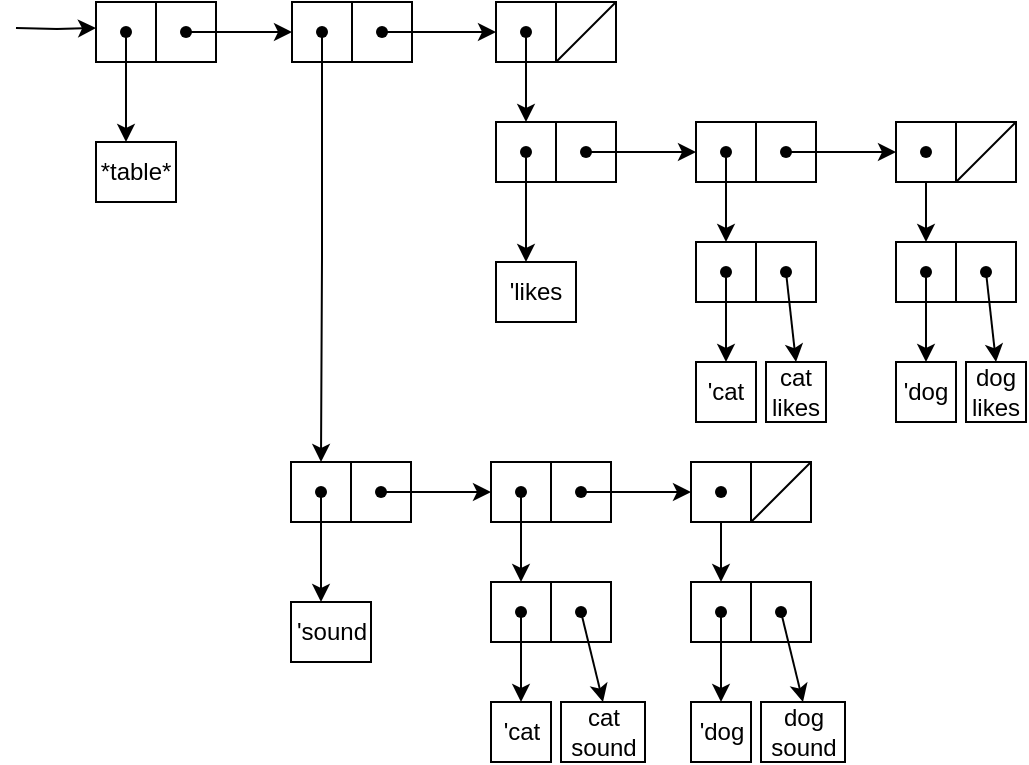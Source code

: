 <mxfile version="21.3.2" type="device">
  <diagram name="Page-1" id="jFEMx681TeEaOXfy0D0k">
    <mxGraphModel dx="1434" dy="754" grid="1" gridSize="10" guides="1" tooltips="1" connect="1" arrows="1" fold="1" page="1" pageScale="1" pageWidth="850" pageHeight="1100" math="0" shadow="0">
      <root>
        <mxCell id="0" />
        <mxCell id="1" parent="0" />
        <mxCell id="-RHoygchYiFBm0QI4CZZ-1" value="" style="rounded=0;whiteSpace=wrap;html=1;" parent="1" vertex="1">
          <mxGeometry x="400" y="150" width="30" height="30" as="geometry" />
        </mxCell>
        <mxCell id="-RHoygchYiFBm0QI4CZZ-2" value="" style="rounded=0;whiteSpace=wrap;html=1;" parent="1" vertex="1">
          <mxGeometry x="430" y="150" width="30" height="30" as="geometry" />
        </mxCell>
        <mxCell id="-RHoygchYiFBm0QI4CZZ-3" value="" style="endArrow=classic;html=1;rounded=0;" parent="1" source="-RHoygchYiFBm0QI4CZZ-7" edge="1">
          <mxGeometry width="50" height="50" relative="1" as="geometry">
            <mxPoint x="680" y="330" as="sourcePoint" />
            <mxPoint x="415" y="220" as="targetPoint" />
          </mxGeometry>
        </mxCell>
        <mxCell id="-RHoygchYiFBm0QI4CZZ-7" value="" style="shape=waypoint;sketch=0;fillStyle=solid;size=6;pointerEvents=1;points=[];fillColor=none;resizable=0;rotatable=0;perimeter=centerPerimeter;snapToPoint=1;" parent="1" vertex="1">
          <mxGeometry x="405" y="155" width="20" height="20" as="geometry" />
        </mxCell>
        <mxCell id="-RHoygchYiFBm0QI4CZZ-8" value="" style="shape=waypoint;sketch=0;fillStyle=solid;size=6;pointerEvents=1;points=[];fillColor=none;resizable=0;rotatable=0;perimeter=centerPerimeter;snapToPoint=1;" parent="1" vertex="1">
          <mxGeometry x="435" y="155" width="20" height="20" as="geometry" />
        </mxCell>
        <mxCell id="-RHoygchYiFBm0QI4CZZ-9" value="&#39;likes" style="rounded=0;whiteSpace=wrap;html=1;" parent="1" vertex="1">
          <mxGeometry x="400" y="220" width="40" height="30" as="geometry" />
        </mxCell>
        <mxCell id="-RHoygchYiFBm0QI4CZZ-23" value="" style="rounded=0;whiteSpace=wrap;html=1;" parent="1" vertex="1">
          <mxGeometry x="500" y="210" width="30" height="30" as="geometry" />
        </mxCell>
        <mxCell id="-RHoygchYiFBm0QI4CZZ-24" value="" style="rounded=0;whiteSpace=wrap;html=1;" parent="1" vertex="1">
          <mxGeometry x="530" y="210" width="30" height="30" as="geometry" />
        </mxCell>
        <mxCell id="-RHoygchYiFBm0QI4CZZ-26" value="" style="endArrow=classic;html=1;rounded=0;entryX=0.5;entryY=0;entryDx=0;entryDy=0;" parent="1" source="-RHoygchYiFBm0QI4CZZ-28" target="-RHoygchYiFBm0QI4CZZ-30" edge="1">
          <mxGeometry width="50" height="50" relative="1" as="geometry">
            <mxPoint x="525" y="250" as="sourcePoint" />
            <mxPoint x="545" y="280" as="targetPoint" />
          </mxGeometry>
        </mxCell>
        <mxCell id="-RHoygchYiFBm0QI4CZZ-27" value="" style="shape=waypoint;sketch=0;fillStyle=solid;size=6;pointerEvents=1;points=[];fillColor=none;resizable=0;rotatable=0;perimeter=centerPerimeter;snapToPoint=1;" parent="1" vertex="1">
          <mxGeometry x="505" y="215" width="20" height="20" as="geometry" />
        </mxCell>
        <mxCell id="-RHoygchYiFBm0QI4CZZ-28" value="" style="shape=waypoint;sketch=0;fillStyle=solid;size=6;pointerEvents=1;points=[];fillColor=none;resizable=0;rotatable=0;perimeter=centerPerimeter;snapToPoint=1;" parent="1" vertex="1">
          <mxGeometry x="535" y="215" width="20" height="20" as="geometry" />
        </mxCell>
        <mxCell id="-RHoygchYiFBm0QI4CZZ-30" value="cat likes" style="rounded=0;whiteSpace=wrap;html=1;" parent="1" vertex="1">
          <mxGeometry x="535" y="270" width="30" height="30" as="geometry" />
        </mxCell>
        <mxCell id="j2mQybEEx7JjzLiYnR7x-3" style="edgeStyle=orthogonalEdgeStyle;rounded=0;orthogonalLoop=1;jettySize=auto;html=1;entryX=0;entryY=0.5;entryDx=0;entryDy=0;" edge="1" parent="1" target="j2mQybEEx7JjzLiYnR7x-5" source="-RHoygchYiFBm0QI4CZZ-8">
          <mxGeometry relative="1" as="geometry">
            <mxPoint x="460" y="165" as="sourcePoint" />
          </mxGeometry>
        </mxCell>
        <mxCell id="j2mQybEEx7JjzLiYnR7x-4" value="" style="group" vertex="1" connectable="0" parent="1">
          <mxGeometry x="500" y="150" width="60" height="30" as="geometry" />
        </mxCell>
        <mxCell id="j2mQybEEx7JjzLiYnR7x-5" value="" style="rounded=0;whiteSpace=wrap;html=1;" vertex="1" parent="j2mQybEEx7JjzLiYnR7x-4">
          <mxGeometry width="30" height="30" as="geometry" />
        </mxCell>
        <mxCell id="j2mQybEEx7JjzLiYnR7x-6" value="" style="rounded=0;whiteSpace=wrap;html=1;" vertex="1" parent="j2mQybEEx7JjzLiYnR7x-4">
          <mxGeometry x="30" width="30" height="30" as="geometry" />
        </mxCell>
        <mxCell id="j2mQybEEx7JjzLiYnR7x-7" value="" style="shape=waypoint;sketch=0;fillStyle=solid;size=6;pointerEvents=1;points=[];fillColor=none;resizable=0;rotatable=0;perimeter=centerPerimeter;snapToPoint=1;" vertex="1" parent="j2mQybEEx7JjzLiYnR7x-4">
          <mxGeometry x="5" y="5" width="20" height="20" as="geometry" />
        </mxCell>
        <mxCell id="j2mQybEEx7JjzLiYnR7x-8" value="" style="shape=waypoint;sketch=0;fillStyle=solid;size=6;pointerEvents=1;points=[];fillColor=none;resizable=0;rotatable=0;perimeter=centerPerimeter;snapToPoint=1;" vertex="1" parent="j2mQybEEx7JjzLiYnR7x-4">
          <mxGeometry x="35" y="5" width="20" height="20" as="geometry" />
        </mxCell>
        <mxCell id="j2mQybEEx7JjzLiYnR7x-19" value="" style="group" vertex="1" connectable="0" parent="1">
          <mxGeometry x="600" y="150" width="60" height="30" as="geometry" />
        </mxCell>
        <mxCell id="j2mQybEEx7JjzLiYnR7x-20" value="" style="rounded=0;whiteSpace=wrap;html=1;" vertex="1" parent="j2mQybEEx7JjzLiYnR7x-19">
          <mxGeometry width="30" height="30" as="geometry" />
        </mxCell>
        <mxCell id="j2mQybEEx7JjzLiYnR7x-21" value="" style="rounded=0;whiteSpace=wrap;html=1;" vertex="1" parent="j2mQybEEx7JjzLiYnR7x-19">
          <mxGeometry x="30" width="30" height="30" as="geometry" />
        </mxCell>
        <mxCell id="j2mQybEEx7JjzLiYnR7x-22" value="" style="shape=waypoint;sketch=0;fillStyle=solid;size=6;pointerEvents=1;points=[];fillColor=none;resizable=0;rotatable=0;perimeter=centerPerimeter;snapToPoint=1;" vertex="1" parent="j2mQybEEx7JjzLiYnR7x-19">
          <mxGeometry x="5" y="5" width="20" height="20" as="geometry" />
        </mxCell>
        <mxCell id="j2mQybEEx7JjzLiYnR7x-30" style="edgeStyle=orthogonalEdgeStyle;rounded=0;orthogonalLoop=1;jettySize=auto;html=1;exitX=0.5;exitY=1;exitDx=0;exitDy=0;entryX=0.5;entryY=0;entryDx=0;entryDy=0;" edge="1" parent="1" source="j2mQybEEx7JjzLiYnR7x-20">
          <mxGeometry relative="1" as="geometry">
            <mxPoint x="615" y="210" as="targetPoint" />
          </mxGeometry>
        </mxCell>
        <mxCell id="j2mQybEEx7JjzLiYnR7x-31" value="" style="endArrow=none;html=1;rounded=0;exitX=0;exitY=1;exitDx=0;exitDy=0;" edge="1" parent="1" source="j2mQybEEx7JjzLiYnR7x-21">
          <mxGeometry width="50" height="50" relative="1" as="geometry">
            <mxPoint x="660" y="280" as="sourcePoint" />
            <mxPoint x="660" y="150" as="targetPoint" />
          </mxGeometry>
        </mxCell>
        <mxCell id="j2mQybEEx7JjzLiYnR7x-33" value="" style="endArrow=classic;html=1;rounded=0;entryX=0.5;entryY=0;entryDx=0;entryDy=0;" edge="1" parent="1">
          <mxGeometry width="50" height="50" relative="1" as="geometry">
            <mxPoint x="515" y="165" as="sourcePoint" />
            <mxPoint x="515" y="210" as="targetPoint" />
          </mxGeometry>
        </mxCell>
        <mxCell id="j2mQybEEx7JjzLiYnR7x-39" value="" style="endArrow=classic;html=1;rounded=0;entryX=0;entryY=0.5;entryDx=0;entryDy=0;" edge="1" parent="1" source="j2mQybEEx7JjzLiYnR7x-8">
          <mxGeometry width="50" height="50" relative="1" as="geometry">
            <mxPoint x="535" y="190" as="sourcePoint" />
            <mxPoint x="600" y="165" as="targetPoint" />
          </mxGeometry>
        </mxCell>
        <mxCell id="j2mQybEEx7JjzLiYnR7x-41" value="&#39;cat" style="rounded=0;whiteSpace=wrap;html=1;" vertex="1" parent="1">
          <mxGeometry x="500" y="270" width="30" height="30" as="geometry" />
        </mxCell>
        <mxCell id="j2mQybEEx7JjzLiYnR7x-43" style="edgeStyle=orthogonalEdgeStyle;rounded=0;orthogonalLoop=1;jettySize=auto;html=1;entryX=0.5;entryY=0;entryDx=0;entryDy=0;" edge="1" parent="1" source="-RHoygchYiFBm0QI4CZZ-27" target="j2mQybEEx7JjzLiYnR7x-41">
          <mxGeometry relative="1" as="geometry" />
        </mxCell>
        <mxCell id="j2mQybEEx7JjzLiYnR7x-48" value="" style="rounded=0;whiteSpace=wrap;html=1;" vertex="1" parent="1">
          <mxGeometry x="600" y="210" width="30" height="30" as="geometry" />
        </mxCell>
        <mxCell id="j2mQybEEx7JjzLiYnR7x-49" value="" style="rounded=0;whiteSpace=wrap;html=1;" vertex="1" parent="1">
          <mxGeometry x="630" y="210" width="30" height="30" as="geometry" />
        </mxCell>
        <mxCell id="j2mQybEEx7JjzLiYnR7x-50" value="" style="endArrow=classic;html=1;rounded=0;entryX=0.5;entryY=0;entryDx=0;entryDy=0;" edge="1" parent="1" source="j2mQybEEx7JjzLiYnR7x-52" target="j2mQybEEx7JjzLiYnR7x-53">
          <mxGeometry width="50" height="50" relative="1" as="geometry">
            <mxPoint x="625" y="250" as="sourcePoint" />
            <mxPoint x="645" y="280" as="targetPoint" />
          </mxGeometry>
        </mxCell>
        <mxCell id="j2mQybEEx7JjzLiYnR7x-51" value="" style="shape=waypoint;sketch=0;fillStyle=solid;size=6;pointerEvents=1;points=[];fillColor=none;resizable=0;rotatable=0;perimeter=centerPerimeter;snapToPoint=1;" vertex="1" parent="1">
          <mxGeometry x="605" y="215" width="20" height="20" as="geometry" />
        </mxCell>
        <mxCell id="j2mQybEEx7JjzLiYnR7x-52" value="" style="shape=waypoint;sketch=0;fillStyle=solid;size=6;pointerEvents=1;points=[];fillColor=none;resizable=0;rotatable=0;perimeter=centerPerimeter;snapToPoint=1;" vertex="1" parent="1">
          <mxGeometry x="635" y="215" width="20" height="20" as="geometry" />
        </mxCell>
        <mxCell id="j2mQybEEx7JjzLiYnR7x-53" value="dog likes" style="rounded=0;whiteSpace=wrap;html=1;" vertex="1" parent="1">
          <mxGeometry x="635" y="270" width="30" height="30" as="geometry" />
        </mxCell>
        <mxCell id="j2mQybEEx7JjzLiYnR7x-54" value="&#39;dog" style="rounded=0;whiteSpace=wrap;html=1;" vertex="1" parent="1">
          <mxGeometry x="600" y="270" width="30" height="30" as="geometry" />
        </mxCell>
        <mxCell id="j2mQybEEx7JjzLiYnR7x-55" style="edgeStyle=orthogonalEdgeStyle;rounded=0;orthogonalLoop=1;jettySize=auto;html=1;entryX=0.5;entryY=0;entryDx=0;entryDy=0;" edge="1" parent="1" source="j2mQybEEx7JjzLiYnR7x-51" target="j2mQybEEx7JjzLiYnR7x-54">
          <mxGeometry relative="1" as="geometry" />
        </mxCell>
        <mxCell id="j2mQybEEx7JjzLiYnR7x-56" value="" style="rounded=0;whiteSpace=wrap;html=1;" vertex="1" parent="1">
          <mxGeometry x="297.5" y="320" width="30" height="30" as="geometry" />
        </mxCell>
        <mxCell id="j2mQybEEx7JjzLiYnR7x-57" value="" style="rounded=0;whiteSpace=wrap;html=1;" vertex="1" parent="1">
          <mxGeometry x="327.5" y="320" width="30" height="30" as="geometry" />
        </mxCell>
        <mxCell id="j2mQybEEx7JjzLiYnR7x-58" value="" style="endArrow=classic;html=1;rounded=0;" edge="1" parent="1" source="j2mQybEEx7JjzLiYnR7x-59">
          <mxGeometry width="50" height="50" relative="1" as="geometry">
            <mxPoint x="577.5" y="500" as="sourcePoint" />
            <mxPoint x="312.5" y="390" as="targetPoint" />
          </mxGeometry>
        </mxCell>
        <mxCell id="j2mQybEEx7JjzLiYnR7x-59" value="" style="shape=waypoint;sketch=0;fillStyle=solid;size=6;pointerEvents=1;points=[];fillColor=none;resizable=0;rotatable=0;perimeter=centerPerimeter;snapToPoint=1;" vertex="1" parent="1">
          <mxGeometry x="302.5" y="325" width="20" height="20" as="geometry" />
        </mxCell>
        <mxCell id="j2mQybEEx7JjzLiYnR7x-60" value="" style="shape=waypoint;sketch=0;fillStyle=solid;size=6;pointerEvents=1;points=[];fillColor=none;resizable=0;rotatable=0;perimeter=centerPerimeter;snapToPoint=1;" vertex="1" parent="1">
          <mxGeometry x="332.5" y="325" width="20" height="20" as="geometry" />
        </mxCell>
        <mxCell id="j2mQybEEx7JjzLiYnR7x-61" value="&#39;sound" style="rounded=0;whiteSpace=wrap;html=1;" vertex="1" parent="1">
          <mxGeometry x="297.5" y="390" width="40" height="30" as="geometry" />
        </mxCell>
        <mxCell id="j2mQybEEx7JjzLiYnR7x-62" value="" style="rounded=0;whiteSpace=wrap;html=1;" vertex="1" parent="1">
          <mxGeometry x="397.5" y="380" width="30" height="30" as="geometry" />
        </mxCell>
        <mxCell id="j2mQybEEx7JjzLiYnR7x-63" value="" style="rounded=0;whiteSpace=wrap;html=1;" vertex="1" parent="1">
          <mxGeometry x="427.5" y="380" width="30" height="30" as="geometry" />
        </mxCell>
        <mxCell id="j2mQybEEx7JjzLiYnR7x-64" value="" style="endArrow=classic;html=1;rounded=0;entryX=0.5;entryY=0;entryDx=0;entryDy=0;" edge="1" parent="1" source="j2mQybEEx7JjzLiYnR7x-66" target="j2mQybEEx7JjzLiYnR7x-67">
          <mxGeometry width="50" height="50" relative="1" as="geometry">
            <mxPoint x="422.5" y="420" as="sourcePoint" />
            <mxPoint x="442.5" y="450" as="targetPoint" />
          </mxGeometry>
        </mxCell>
        <mxCell id="j2mQybEEx7JjzLiYnR7x-65" value="" style="shape=waypoint;sketch=0;fillStyle=solid;size=6;pointerEvents=1;points=[];fillColor=none;resizable=0;rotatable=0;perimeter=centerPerimeter;snapToPoint=1;" vertex="1" parent="1">
          <mxGeometry x="402.5" y="385" width="20" height="20" as="geometry" />
        </mxCell>
        <mxCell id="j2mQybEEx7JjzLiYnR7x-66" value="" style="shape=waypoint;sketch=0;fillStyle=solid;size=6;pointerEvents=1;points=[];fillColor=none;resizable=0;rotatable=0;perimeter=centerPerimeter;snapToPoint=1;" vertex="1" parent="1">
          <mxGeometry x="432.5" y="385" width="20" height="20" as="geometry" />
        </mxCell>
        <mxCell id="j2mQybEEx7JjzLiYnR7x-67" value="cat sound" style="rounded=0;whiteSpace=wrap;html=1;" vertex="1" parent="1">
          <mxGeometry x="432.5" y="440" width="42" height="30" as="geometry" />
        </mxCell>
        <mxCell id="j2mQybEEx7JjzLiYnR7x-69" style="edgeStyle=orthogonalEdgeStyle;rounded=0;orthogonalLoop=1;jettySize=auto;html=1;entryX=0;entryY=0.5;entryDx=0;entryDy=0;" edge="1" parent="1" source="j2mQybEEx7JjzLiYnR7x-60" target="j2mQybEEx7JjzLiYnR7x-71">
          <mxGeometry relative="1" as="geometry">
            <mxPoint x="357.5" y="335" as="sourcePoint" />
          </mxGeometry>
        </mxCell>
        <mxCell id="j2mQybEEx7JjzLiYnR7x-70" value="" style="group" vertex="1" connectable="0" parent="1">
          <mxGeometry x="397.5" y="320" width="60" height="30" as="geometry" />
        </mxCell>
        <mxCell id="j2mQybEEx7JjzLiYnR7x-71" value="" style="rounded=0;whiteSpace=wrap;html=1;" vertex="1" parent="j2mQybEEx7JjzLiYnR7x-70">
          <mxGeometry width="30" height="30" as="geometry" />
        </mxCell>
        <mxCell id="j2mQybEEx7JjzLiYnR7x-72" value="" style="rounded=0;whiteSpace=wrap;html=1;" vertex="1" parent="j2mQybEEx7JjzLiYnR7x-70">
          <mxGeometry x="30" width="30" height="30" as="geometry" />
        </mxCell>
        <mxCell id="j2mQybEEx7JjzLiYnR7x-73" value="" style="shape=waypoint;sketch=0;fillStyle=solid;size=6;pointerEvents=1;points=[];fillColor=none;resizable=0;rotatable=0;perimeter=centerPerimeter;snapToPoint=1;" vertex="1" parent="j2mQybEEx7JjzLiYnR7x-70">
          <mxGeometry x="5" y="5" width="20" height="20" as="geometry" />
        </mxCell>
        <mxCell id="j2mQybEEx7JjzLiYnR7x-74" value="" style="shape=waypoint;sketch=0;fillStyle=solid;size=6;pointerEvents=1;points=[];fillColor=none;resizable=0;rotatable=0;perimeter=centerPerimeter;snapToPoint=1;" vertex="1" parent="j2mQybEEx7JjzLiYnR7x-70">
          <mxGeometry x="35" y="5" width="20" height="20" as="geometry" />
        </mxCell>
        <mxCell id="j2mQybEEx7JjzLiYnR7x-75" value="" style="group" vertex="1" connectable="0" parent="1">
          <mxGeometry x="497.5" y="320" width="60" height="30" as="geometry" />
        </mxCell>
        <mxCell id="j2mQybEEx7JjzLiYnR7x-76" value="" style="rounded=0;whiteSpace=wrap;html=1;" vertex="1" parent="j2mQybEEx7JjzLiYnR7x-75">
          <mxGeometry width="30" height="30" as="geometry" />
        </mxCell>
        <mxCell id="j2mQybEEx7JjzLiYnR7x-77" value="" style="rounded=0;whiteSpace=wrap;html=1;" vertex="1" parent="j2mQybEEx7JjzLiYnR7x-75">
          <mxGeometry x="30" width="30" height="30" as="geometry" />
        </mxCell>
        <mxCell id="j2mQybEEx7JjzLiYnR7x-78" value="" style="shape=waypoint;sketch=0;fillStyle=solid;size=6;pointerEvents=1;points=[];fillColor=none;resizable=0;rotatable=0;perimeter=centerPerimeter;snapToPoint=1;" vertex="1" parent="j2mQybEEx7JjzLiYnR7x-75">
          <mxGeometry x="5" y="5" width="20" height="20" as="geometry" />
        </mxCell>
        <mxCell id="j2mQybEEx7JjzLiYnR7x-79" style="edgeStyle=orthogonalEdgeStyle;rounded=0;orthogonalLoop=1;jettySize=auto;html=1;exitX=0.5;exitY=1;exitDx=0;exitDy=0;entryX=0.5;entryY=0;entryDx=0;entryDy=0;" edge="1" parent="1" source="j2mQybEEx7JjzLiYnR7x-76">
          <mxGeometry relative="1" as="geometry">
            <mxPoint x="512.5" y="380" as="targetPoint" />
          </mxGeometry>
        </mxCell>
        <mxCell id="j2mQybEEx7JjzLiYnR7x-80" value="" style="endArrow=none;html=1;rounded=0;exitX=0;exitY=1;exitDx=0;exitDy=0;" edge="1" parent="1" source="j2mQybEEx7JjzLiYnR7x-77">
          <mxGeometry width="50" height="50" relative="1" as="geometry">
            <mxPoint x="557.5" y="450" as="sourcePoint" />
            <mxPoint x="557.5" y="320" as="targetPoint" />
          </mxGeometry>
        </mxCell>
        <mxCell id="j2mQybEEx7JjzLiYnR7x-81" value="" style="endArrow=classic;html=1;rounded=0;entryX=0.5;entryY=0;entryDx=0;entryDy=0;" edge="1" parent="1">
          <mxGeometry width="50" height="50" relative="1" as="geometry">
            <mxPoint x="412.5" y="335" as="sourcePoint" />
            <mxPoint x="412.5" y="380" as="targetPoint" />
          </mxGeometry>
        </mxCell>
        <mxCell id="j2mQybEEx7JjzLiYnR7x-82" value="" style="endArrow=classic;html=1;rounded=0;entryX=0;entryY=0.5;entryDx=0;entryDy=0;" edge="1" parent="1" source="j2mQybEEx7JjzLiYnR7x-74">
          <mxGeometry width="50" height="50" relative="1" as="geometry">
            <mxPoint x="432.5" y="360" as="sourcePoint" />
            <mxPoint x="497.5" y="335" as="targetPoint" />
          </mxGeometry>
        </mxCell>
        <mxCell id="j2mQybEEx7JjzLiYnR7x-83" value="&#39;cat" style="rounded=0;whiteSpace=wrap;html=1;" vertex="1" parent="1">
          <mxGeometry x="397.5" y="440" width="30" height="30" as="geometry" />
        </mxCell>
        <mxCell id="j2mQybEEx7JjzLiYnR7x-84" style="edgeStyle=orthogonalEdgeStyle;rounded=0;orthogonalLoop=1;jettySize=auto;html=1;entryX=0.5;entryY=0;entryDx=0;entryDy=0;" edge="1" parent="1" source="j2mQybEEx7JjzLiYnR7x-65" target="j2mQybEEx7JjzLiYnR7x-83">
          <mxGeometry relative="1" as="geometry" />
        </mxCell>
        <mxCell id="j2mQybEEx7JjzLiYnR7x-85" value="" style="rounded=0;whiteSpace=wrap;html=1;" vertex="1" parent="1">
          <mxGeometry x="497.5" y="380" width="30" height="30" as="geometry" />
        </mxCell>
        <mxCell id="j2mQybEEx7JjzLiYnR7x-86" value="" style="rounded=0;whiteSpace=wrap;html=1;" vertex="1" parent="1">
          <mxGeometry x="527.5" y="380" width="30" height="30" as="geometry" />
        </mxCell>
        <mxCell id="j2mQybEEx7JjzLiYnR7x-87" value="" style="endArrow=classic;html=1;rounded=0;entryX=0.5;entryY=0;entryDx=0;entryDy=0;" edge="1" parent="1" source="j2mQybEEx7JjzLiYnR7x-89" target="j2mQybEEx7JjzLiYnR7x-90">
          <mxGeometry width="50" height="50" relative="1" as="geometry">
            <mxPoint x="522.5" y="420" as="sourcePoint" />
            <mxPoint x="542.5" y="450" as="targetPoint" />
          </mxGeometry>
        </mxCell>
        <mxCell id="j2mQybEEx7JjzLiYnR7x-88" value="" style="shape=waypoint;sketch=0;fillStyle=solid;size=6;pointerEvents=1;points=[];fillColor=none;resizable=0;rotatable=0;perimeter=centerPerimeter;snapToPoint=1;" vertex="1" parent="1">
          <mxGeometry x="502.5" y="385" width="20" height="20" as="geometry" />
        </mxCell>
        <mxCell id="j2mQybEEx7JjzLiYnR7x-89" value="" style="shape=waypoint;sketch=0;fillStyle=solid;size=6;pointerEvents=1;points=[];fillColor=none;resizable=0;rotatable=0;perimeter=centerPerimeter;snapToPoint=1;" vertex="1" parent="1">
          <mxGeometry x="532.5" y="385" width="20" height="20" as="geometry" />
        </mxCell>
        <mxCell id="j2mQybEEx7JjzLiYnR7x-90" value="dog sound" style="rounded=0;whiteSpace=wrap;html=1;" vertex="1" parent="1">
          <mxGeometry x="532.5" y="440" width="42" height="30" as="geometry" />
        </mxCell>
        <mxCell id="j2mQybEEx7JjzLiYnR7x-91" value="&#39;dog" style="rounded=0;whiteSpace=wrap;html=1;" vertex="1" parent="1">
          <mxGeometry x="497.5" y="440" width="30" height="30" as="geometry" />
        </mxCell>
        <mxCell id="j2mQybEEx7JjzLiYnR7x-92" style="edgeStyle=orthogonalEdgeStyle;rounded=0;orthogonalLoop=1;jettySize=auto;html=1;entryX=0.5;entryY=0;entryDx=0;entryDy=0;" edge="1" parent="1" source="j2mQybEEx7JjzLiYnR7x-88" target="j2mQybEEx7JjzLiYnR7x-91">
          <mxGeometry relative="1" as="geometry" />
        </mxCell>
        <mxCell id="j2mQybEEx7JjzLiYnR7x-93" value="" style="rounded=0;whiteSpace=wrap;html=1;" vertex="1" parent="1">
          <mxGeometry x="200" y="90" width="30" height="30" as="geometry" />
        </mxCell>
        <mxCell id="j2mQybEEx7JjzLiYnR7x-94" value="" style="rounded=0;whiteSpace=wrap;html=1;" vertex="1" parent="1">
          <mxGeometry x="230" y="90" width="30" height="30" as="geometry" />
        </mxCell>
        <mxCell id="j2mQybEEx7JjzLiYnR7x-95" value="" style="endArrow=classic;html=1;rounded=0;" edge="1" source="j2mQybEEx7JjzLiYnR7x-96" parent="1">
          <mxGeometry width="50" height="50" relative="1" as="geometry">
            <mxPoint x="480" y="270" as="sourcePoint" />
            <mxPoint x="215" y="160" as="targetPoint" />
          </mxGeometry>
        </mxCell>
        <mxCell id="j2mQybEEx7JjzLiYnR7x-96" value="" style="shape=waypoint;sketch=0;fillStyle=solid;size=6;pointerEvents=1;points=[];fillColor=none;resizable=0;rotatable=0;perimeter=centerPerimeter;snapToPoint=1;" vertex="1" parent="1">
          <mxGeometry x="205" y="95" width="20" height="20" as="geometry" />
        </mxCell>
        <mxCell id="j2mQybEEx7JjzLiYnR7x-97" value="" style="shape=waypoint;sketch=0;fillStyle=solid;size=6;pointerEvents=1;points=[];fillColor=none;resizable=0;rotatable=0;perimeter=centerPerimeter;snapToPoint=1;" vertex="1" parent="1">
          <mxGeometry x="235" y="95" width="20" height="20" as="geometry" />
        </mxCell>
        <mxCell id="j2mQybEEx7JjzLiYnR7x-98" value="*table*" style="rounded=0;whiteSpace=wrap;html=1;" vertex="1" parent="1">
          <mxGeometry x="200" y="160" width="40" height="30" as="geometry" />
        </mxCell>
        <mxCell id="j2mQybEEx7JjzLiYnR7x-99" style="edgeStyle=orthogonalEdgeStyle;rounded=0;orthogonalLoop=1;jettySize=auto;html=1;exitX=1;exitY=0.5;exitDx=0;exitDy=0;entryX=0;entryY=0.5;entryDx=0;entryDy=0;" edge="1" parent="1">
          <mxGeometry relative="1" as="geometry">
            <mxPoint x="160" y="103" as="sourcePoint" />
            <mxPoint x="200" y="103" as="targetPoint" />
          </mxGeometry>
        </mxCell>
        <mxCell id="j2mQybEEx7JjzLiYnR7x-104" value="" style="rounded=0;whiteSpace=wrap;html=1;" vertex="1" parent="1">
          <mxGeometry x="298" y="90" width="30" height="30" as="geometry" />
        </mxCell>
        <mxCell id="j2mQybEEx7JjzLiYnR7x-105" value="" style="rounded=0;whiteSpace=wrap;html=1;" vertex="1" parent="1">
          <mxGeometry x="328" y="90" width="30" height="30" as="geometry" />
        </mxCell>
        <mxCell id="j2mQybEEx7JjzLiYnR7x-106" value="" style="shape=waypoint;sketch=0;fillStyle=solid;size=6;pointerEvents=1;points=[];fillColor=none;resizable=0;rotatable=0;perimeter=centerPerimeter;snapToPoint=1;" vertex="1" parent="1">
          <mxGeometry x="303" y="95" width="20" height="20" as="geometry" />
        </mxCell>
        <mxCell id="j2mQybEEx7JjzLiYnR7x-107" value="" style="shape=waypoint;sketch=0;fillStyle=solid;size=6;pointerEvents=1;points=[];fillColor=none;resizable=0;rotatable=0;perimeter=centerPerimeter;snapToPoint=1;" vertex="1" parent="1">
          <mxGeometry x="333" y="95" width="20" height="20" as="geometry" />
        </mxCell>
        <mxCell id="j2mQybEEx7JjzLiYnR7x-113" value="" style="group" vertex="1" connectable="0" parent="1">
          <mxGeometry x="400" y="90" width="60" height="30" as="geometry" />
        </mxCell>
        <mxCell id="j2mQybEEx7JjzLiYnR7x-114" value="" style="rounded=0;whiteSpace=wrap;html=1;" vertex="1" parent="j2mQybEEx7JjzLiYnR7x-113">
          <mxGeometry width="30" height="30" as="geometry" />
        </mxCell>
        <mxCell id="j2mQybEEx7JjzLiYnR7x-115" value="" style="rounded=0;whiteSpace=wrap;html=1;" vertex="1" parent="j2mQybEEx7JjzLiYnR7x-113">
          <mxGeometry x="30" width="30" height="30" as="geometry" />
        </mxCell>
        <mxCell id="j2mQybEEx7JjzLiYnR7x-116" value="" style="shape=waypoint;sketch=0;fillStyle=solid;size=6;pointerEvents=1;points=[];fillColor=none;resizable=0;rotatable=0;perimeter=centerPerimeter;snapToPoint=1;" vertex="1" parent="j2mQybEEx7JjzLiYnR7x-113">
          <mxGeometry x="5" y="5" width="20" height="20" as="geometry" />
        </mxCell>
        <mxCell id="j2mQybEEx7JjzLiYnR7x-117" value="" style="endArrow=none;html=1;rounded=0;exitX=0;exitY=1;exitDx=0;exitDy=0;" edge="1" source="j2mQybEEx7JjzLiYnR7x-115" parent="1">
          <mxGeometry width="50" height="50" relative="1" as="geometry">
            <mxPoint x="460" y="220" as="sourcePoint" />
            <mxPoint x="460" y="90" as="targetPoint" />
          </mxGeometry>
        </mxCell>
        <mxCell id="j2mQybEEx7JjzLiYnR7x-118" style="edgeStyle=orthogonalEdgeStyle;rounded=0;orthogonalLoop=1;jettySize=auto;html=1;entryX=0;entryY=0.5;entryDx=0;entryDy=0;" edge="1" parent="1" source="j2mQybEEx7JjzLiYnR7x-107" target="j2mQybEEx7JjzLiYnR7x-114">
          <mxGeometry relative="1" as="geometry" />
        </mxCell>
        <mxCell id="j2mQybEEx7JjzLiYnR7x-119" style="edgeStyle=orthogonalEdgeStyle;rounded=0;orthogonalLoop=1;jettySize=auto;html=1;entryX=0.5;entryY=0;entryDx=0;entryDy=0;" edge="1" parent="1" source="j2mQybEEx7JjzLiYnR7x-116" target="-RHoygchYiFBm0QI4CZZ-1">
          <mxGeometry relative="1" as="geometry" />
        </mxCell>
        <mxCell id="j2mQybEEx7JjzLiYnR7x-121" style="edgeStyle=orthogonalEdgeStyle;rounded=0;orthogonalLoop=1;jettySize=auto;html=1;entryX=0.5;entryY=0;entryDx=0;entryDy=0;" edge="1" parent="1" source="j2mQybEEx7JjzLiYnR7x-106" target="j2mQybEEx7JjzLiYnR7x-56">
          <mxGeometry relative="1" as="geometry" />
        </mxCell>
        <mxCell id="j2mQybEEx7JjzLiYnR7x-122" style="edgeStyle=orthogonalEdgeStyle;rounded=0;orthogonalLoop=1;jettySize=auto;html=1;entryX=0;entryY=0.5;entryDx=0;entryDy=0;" edge="1" parent="1" source="j2mQybEEx7JjzLiYnR7x-97" target="j2mQybEEx7JjzLiYnR7x-104">
          <mxGeometry relative="1" as="geometry" />
        </mxCell>
      </root>
    </mxGraphModel>
  </diagram>
</mxfile>
